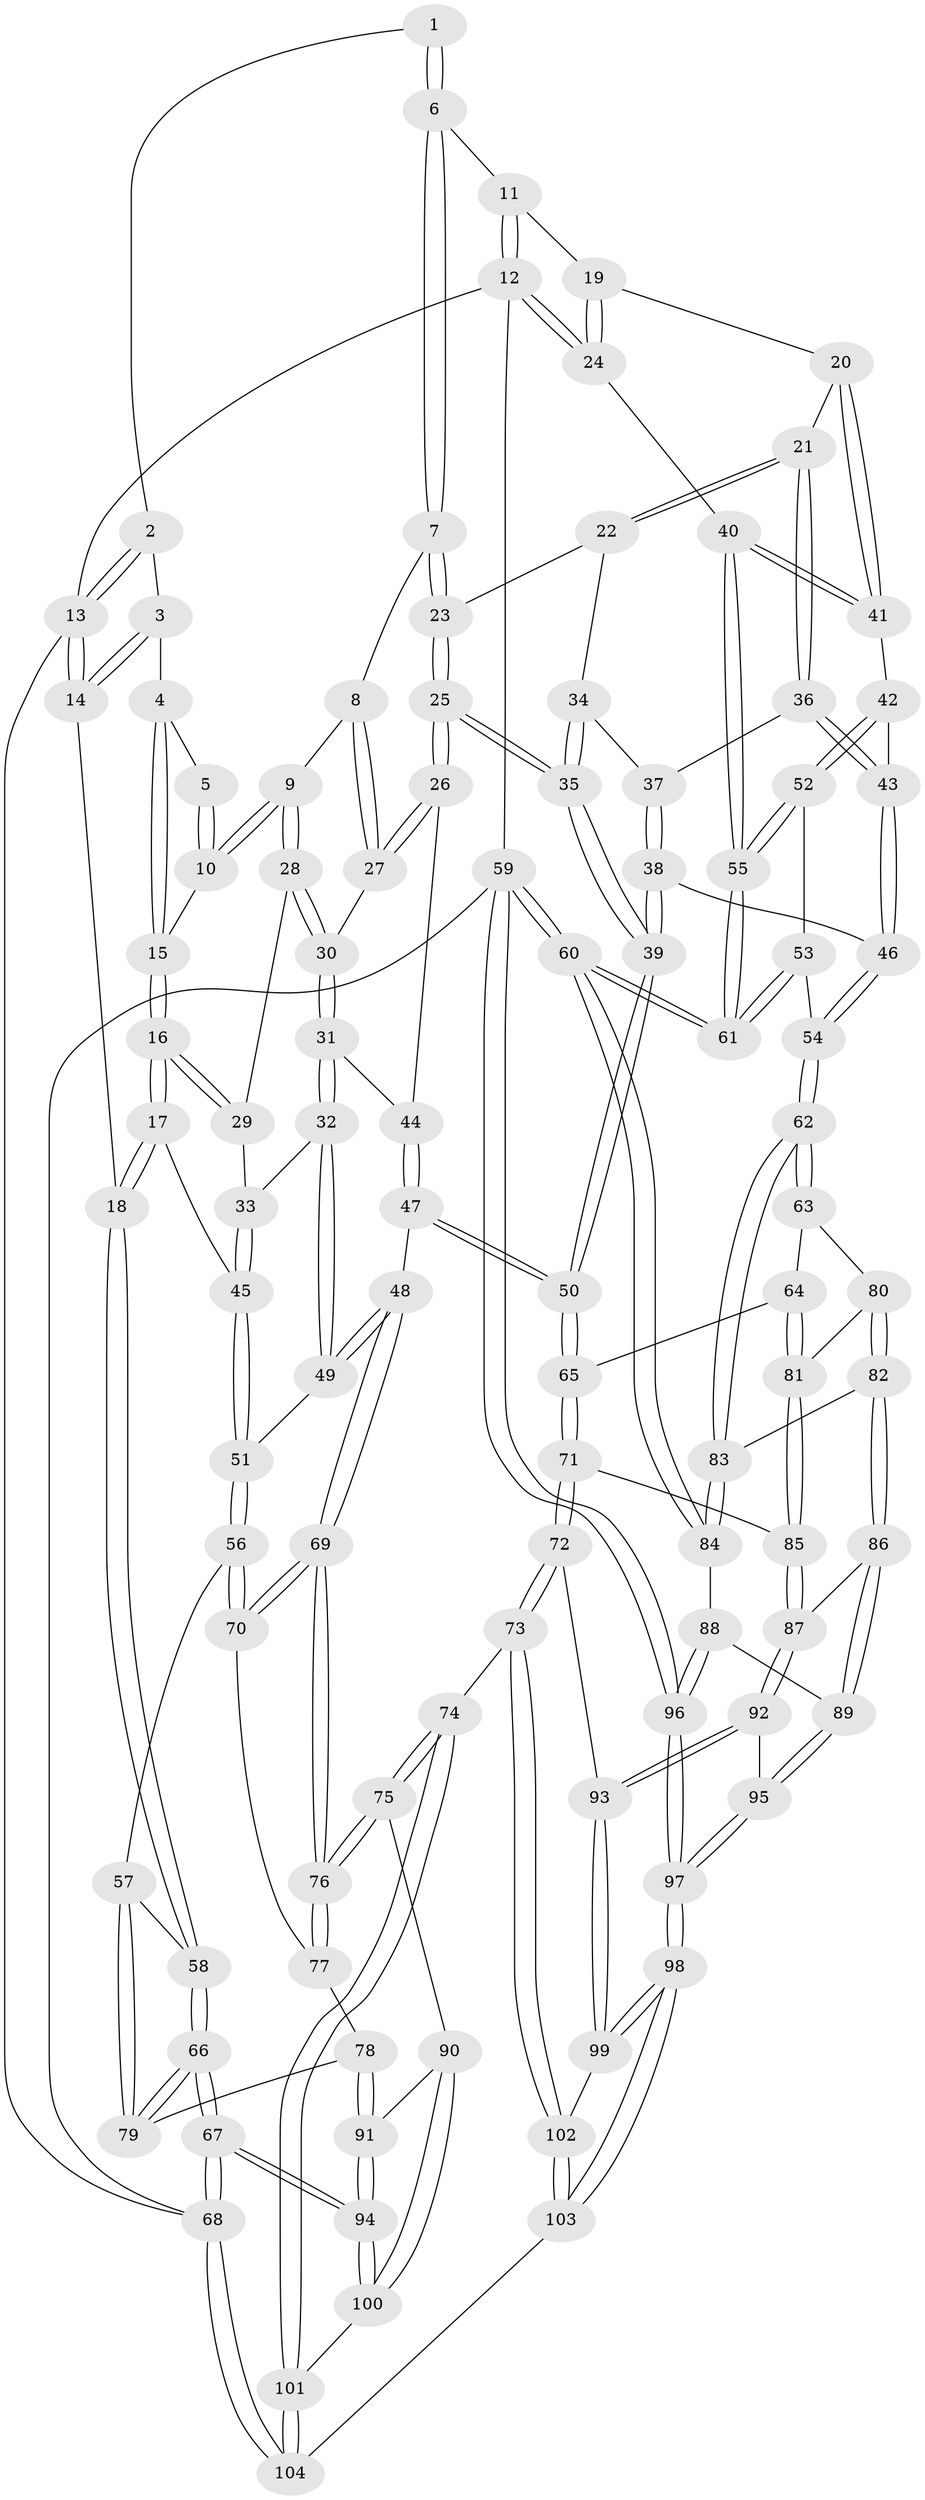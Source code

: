 // coarse degree distribution, {3: 0.7123287671232876, 2: 0.0136986301369863, 4: 0.273972602739726}
// Generated by graph-tools (version 1.1) at 2025/38/03/04/25 23:38:30]
// undirected, 104 vertices, 257 edges
graph export_dot {
  node [color=gray90,style=filled];
  1 [pos="+0.21871211697978188+0"];
  2 [pos="+0+0"];
  3 [pos="+0.0902108833038542+0.1174257913706059"];
  4 [pos="+0.10201718832544321+0.12387532640100794"];
  5 [pos="+0.21243447534531398+0"];
  6 [pos="+0.5817343079507461+0"];
  7 [pos="+0.5620148341795689+0.02512642358649748"];
  8 [pos="+0.40107178791526366+0.14073362976526357"];
  9 [pos="+0.2699272739799306+0.18444923193489146"];
  10 [pos="+0.25260122593952977+0.16264756882979448"];
  11 [pos="+0.645821481894514+0"];
  12 [pos="+1+0"];
  13 [pos="+0+0"];
  14 [pos="+0+0"];
  15 [pos="+0.10317977432454205+0.12628154852636503"];
  16 [pos="+0.034555416029056416+0.2875847662029065"];
  17 [pos="+0+0.3375245092572405"];
  18 [pos="+0+0.35677428714263604"];
  19 [pos="+0.8734149796098235+0.16980239513705184"];
  20 [pos="+0.8304184359454364+0.2410686408766601"];
  21 [pos="+0.8268369425645684+0.24350704038637633"];
  22 [pos="+0.7633413438520097+0.23116460285370427"];
  23 [pos="+0.5992376189833218+0.1328650083575174"];
  24 [pos="+1+0"];
  25 [pos="+0.5516919929538714+0.35004823547834807"];
  26 [pos="+0.46246879901934335+0.34135313969409403"];
  27 [pos="+0.4196493236319923+0.3196325257681067"];
  28 [pos="+0.26669350275111164+0.1975510360766739"];
  29 [pos="+0.24570463614333507+0.22183922674787607"];
  30 [pos="+0.3526096314280478+0.3206901120346862"];
  31 [pos="+0.31528505062970835+0.37897776596599103"];
  32 [pos="+0.268378558109011+0.401120145439529"];
  33 [pos="+0.2231762691268992+0.3380964025634332"];
  34 [pos="+0.7268285893857521+0.30378419385458494"];
  35 [pos="+0.5985678330247848+0.4458295451185509"];
  36 [pos="+0.8365878461637439+0.347959045676795"];
  37 [pos="+0.7426951290968627+0.3404124747387808"];
  38 [pos="+0.7027908194867106+0.46031395920336216"];
  39 [pos="+0.6003808632996348+0.4521748425229543"];
  40 [pos="+1+0.22159409390211712"];
  41 [pos="+1+0.29544658762281684"];
  42 [pos="+0.8990457011761664+0.4078568356398611"];
  43 [pos="+0.8416097539708834+0.37639787954013065"];
  44 [pos="+0.3842516820875705+0.42946085638914827"];
  45 [pos="+0.04568682764797496+0.3699227139608571"];
  46 [pos="+0.7148711967773351+0.46221661466557035"];
  47 [pos="+0.39729935734176036+0.5414486093006462"];
  48 [pos="+0.3409918011432507+0.563839173381166"];
  49 [pos="+0.2293169987600278+0.5227410891070945"];
  50 [pos="+0.5502503523726128+0.5447720852910312"];
  51 [pos="+0.2011208692070322+0.530138900539753"];
  52 [pos="+0.9104421109911612+0.4288362942110727"];
  53 [pos="+0.888725993544975+0.5880324107911556"];
  54 [pos="+0.8463869343103668+0.6069498231383555"];
  55 [pos="+1+0.47593856616773544"];
  56 [pos="+0.16461991768136297+0.5799097753773056"];
  57 [pos="+0.15073946406403266+0.5847677379032666"];
  58 [pos="+0+0.47359575465629034"];
  59 [pos="+1+1"];
  60 [pos="+1+1"];
  61 [pos="+1+0.6383507840572693"];
  62 [pos="+0.8374782690811166+0.6230505349740275"];
  63 [pos="+0.7149639597623728+0.6501984733687685"];
  64 [pos="+0.7029212254085802+0.6515825869066035"];
  65 [pos="+0.5647384889004289+0.6010120789558095"];
  66 [pos="+0+0.8027442325289474"];
  67 [pos="+0+1"];
  68 [pos="+0+1"];
  69 [pos="+0.34277299525958915+0.7191947519711313"];
  70 [pos="+0.17229575806034012+0.6067146328708067"];
  71 [pos="+0.5430316249747167+0.6943124143064716"];
  72 [pos="+0.4699841699802397+0.818563788030322"];
  73 [pos="+0.4528417067476053+0.8272602202642103"];
  74 [pos="+0.4245130082091975+0.8222742179552956"];
  75 [pos="+0.3627263936351824+0.7970491221015106"];
  76 [pos="+0.3452612864435983+0.76050781913538"];
  77 [pos="+0.19253426071400945+0.6937914293432133"];
  78 [pos="+0.15690287822016244+0.7446255898497814"];
  79 [pos="+0.009556192089433037+0.7059626694736795"];
  80 [pos="+0.739018643785081+0.7260615310555204"];
  81 [pos="+0.694807506397642+0.7412197927134387"];
  82 [pos="+0.7842515996420729+0.7365823760250089"];
  83 [pos="+0.8401611253046644+0.7006987356595625"];
  84 [pos="+0.8661605965976109+0.7507561979516597"];
  85 [pos="+0.6865315708858347+0.7624871186769774"];
  86 [pos="+0.7512340425178455+0.7743918125609415"];
  87 [pos="+0.688605300080413+0.7678998574894369"];
  88 [pos="+0.7836423512486811+0.8347210571585939"];
  89 [pos="+0.7720527806132018+0.8317026539746565"];
  90 [pos="+0.353615052018014+0.8017416935548133"];
  91 [pos="+0.16976908671733004+0.8370741794641321"];
  92 [pos="+0.6625971160604025+0.858438515795799"];
  93 [pos="+0.6214743975900313+0.8703679073137861"];
  94 [pos="+0.016592987179965716+1"];
  95 [pos="+0.6904676035620255+0.8683371012787486"];
  96 [pos="+1+1"];
  97 [pos="+1+1"];
  98 [pos="+0.8672844279116056+1"];
  99 [pos="+0.6282246870859599+0.9473886440646224"];
  100 [pos="+0.26994136529139584+0.9249064121027801"];
  101 [pos="+0.311617781983149+1"];
  102 [pos="+0.48205421626530714+1"];
  103 [pos="+0.4705377890161483+1"];
  104 [pos="+0.27995204354540326+1"];
  1 -- 2;
  1 -- 6;
  1 -- 6;
  2 -- 3;
  2 -- 13;
  2 -- 13;
  3 -- 4;
  3 -- 14;
  3 -- 14;
  4 -- 5;
  4 -- 15;
  4 -- 15;
  5 -- 10;
  5 -- 10;
  6 -- 7;
  6 -- 7;
  6 -- 11;
  7 -- 8;
  7 -- 23;
  7 -- 23;
  8 -- 9;
  8 -- 27;
  8 -- 27;
  9 -- 10;
  9 -- 10;
  9 -- 28;
  9 -- 28;
  10 -- 15;
  11 -- 12;
  11 -- 12;
  11 -- 19;
  12 -- 13;
  12 -- 24;
  12 -- 24;
  12 -- 59;
  13 -- 14;
  13 -- 14;
  13 -- 68;
  14 -- 18;
  15 -- 16;
  15 -- 16;
  16 -- 17;
  16 -- 17;
  16 -- 29;
  16 -- 29;
  17 -- 18;
  17 -- 18;
  17 -- 45;
  18 -- 58;
  18 -- 58;
  19 -- 20;
  19 -- 24;
  19 -- 24;
  20 -- 21;
  20 -- 41;
  20 -- 41;
  21 -- 22;
  21 -- 22;
  21 -- 36;
  21 -- 36;
  22 -- 23;
  22 -- 34;
  23 -- 25;
  23 -- 25;
  24 -- 40;
  25 -- 26;
  25 -- 26;
  25 -- 35;
  25 -- 35;
  26 -- 27;
  26 -- 27;
  26 -- 44;
  27 -- 30;
  28 -- 29;
  28 -- 30;
  28 -- 30;
  29 -- 33;
  30 -- 31;
  30 -- 31;
  31 -- 32;
  31 -- 32;
  31 -- 44;
  32 -- 33;
  32 -- 49;
  32 -- 49;
  33 -- 45;
  33 -- 45;
  34 -- 35;
  34 -- 35;
  34 -- 37;
  35 -- 39;
  35 -- 39;
  36 -- 37;
  36 -- 43;
  36 -- 43;
  37 -- 38;
  37 -- 38;
  38 -- 39;
  38 -- 39;
  38 -- 46;
  39 -- 50;
  39 -- 50;
  40 -- 41;
  40 -- 41;
  40 -- 55;
  40 -- 55;
  41 -- 42;
  42 -- 43;
  42 -- 52;
  42 -- 52;
  43 -- 46;
  43 -- 46;
  44 -- 47;
  44 -- 47;
  45 -- 51;
  45 -- 51;
  46 -- 54;
  46 -- 54;
  47 -- 48;
  47 -- 50;
  47 -- 50;
  48 -- 49;
  48 -- 49;
  48 -- 69;
  48 -- 69;
  49 -- 51;
  50 -- 65;
  50 -- 65;
  51 -- 56;
  51 -- 56;
  52 -- 53;
  52 -- 55;
  52 -- 55;
  53 -- 54;
  53 -- 61;
  53 -- 61;
  54 -- 62;
  54 -- 62;
  55 -- 61;
  55 -- 61;
  56 -- 57;
  56 -- 70;
  56 -- 70;
  57 -- 58;
  57 -- 79;
  57 -- 79;
  58 -- 66;
  58 -- 66;
  59 -- 60;
  59 -- 60;
  59 -- 96;
  59 -- 96;
  59 -- 68;
  60 -- 61;
  60 -- 61;
  60 -- 84;
  60 -- 84;
  62 -- 63;
  62 -- 63;
  62 -- 83;
  62 -- 83;
  63 -- 64;
  63 -- 80;
  64 -- 65;
  64 -- 81;
  64 -- 81;
  65 -- 71;
  65 -- 71;
  66 -- 67;
  66 -- 67;
  66 -- 79;
  66 -- 79;
  67 -- 68;
  67 -- 68;
  67 -- 94;
  67 -- 94;
  68 -- 104;
  68 -- 104;
  69 -- 70;
  69 -- 70;
  69 -- 76;
  69 -- 76;
  70 -- 77;
  71 -- 72;
  71 -- 72;
  71 -- 85;
  72 -- 73;
  72 -- 73;
  72 -- 93;
  73 -- 74;
  73 -- 102;
  73 -- 102;
  74 -- 75;
  74 -- 75;
  74 -- 101;
  74 -- 101;
  75 -- 76;
  75 -- 76;
  75 -- 90;
  76 -- 77;
  76 -- 77;
  77 -- 78;
  78 -- 79;
  78 -- 91;
  78 -- 91;
  80 -- 81;
  80 -- 82;
  80 -- 82;
  81 -- 85;
  81 -- 85;
  82 -- 83;
  82 -- 86;
  82 -- 86;
  83 -- 84;
  83 -- 84;
  84 -- 88;
  85 -- 87;
  85 -- 87;
  86 -- 87;
  86 -- 89;
  86 -- 89;
  87 -- 92;
  87 -- 92;
  88 -- 89;
  88 -- 96;
  88 -- 96;
  89 -- 95;
  89 -- 95;
  90 -- 91;
  90 -- 100;
  90 -- 100;
  91 -- 94;
  91 -- 94;
  92 -- 93;
  92 -- 93;
  92 -- 95;
  93 -- 99;
  93 -- 99;
  94 -- 100;
  94 -- 100;
  95 -- 97;
  95 -- 97;
  96 -- 97;
  96 -- 97;
  97 -- 98;
  97 -- 98;
  98 -- 99;
  98 -- 99;
  98 -- 103;
  98 -- 103;
  99 -- 102;
  100 -- 101;
  101 -- 104;
  101 -- 104;
  102 -- 103;
  102 -- 103;
  103 -- 104;
}
